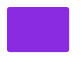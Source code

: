 @startuml

skinparam ClassBackgroundColor #BlueViolet
skinparam ClassFontColor #BlueViolet
skinparam ClassBorderColor #BlueViolet

skinparam ClassStereotypeFontSize 0
skinparam CircledCharacterFontSize 0
skinparam CircledCharacterRadius 0
skinparam ClassBorderThickness 0
skinparam Shadowing false

class Dummy

@enduml
